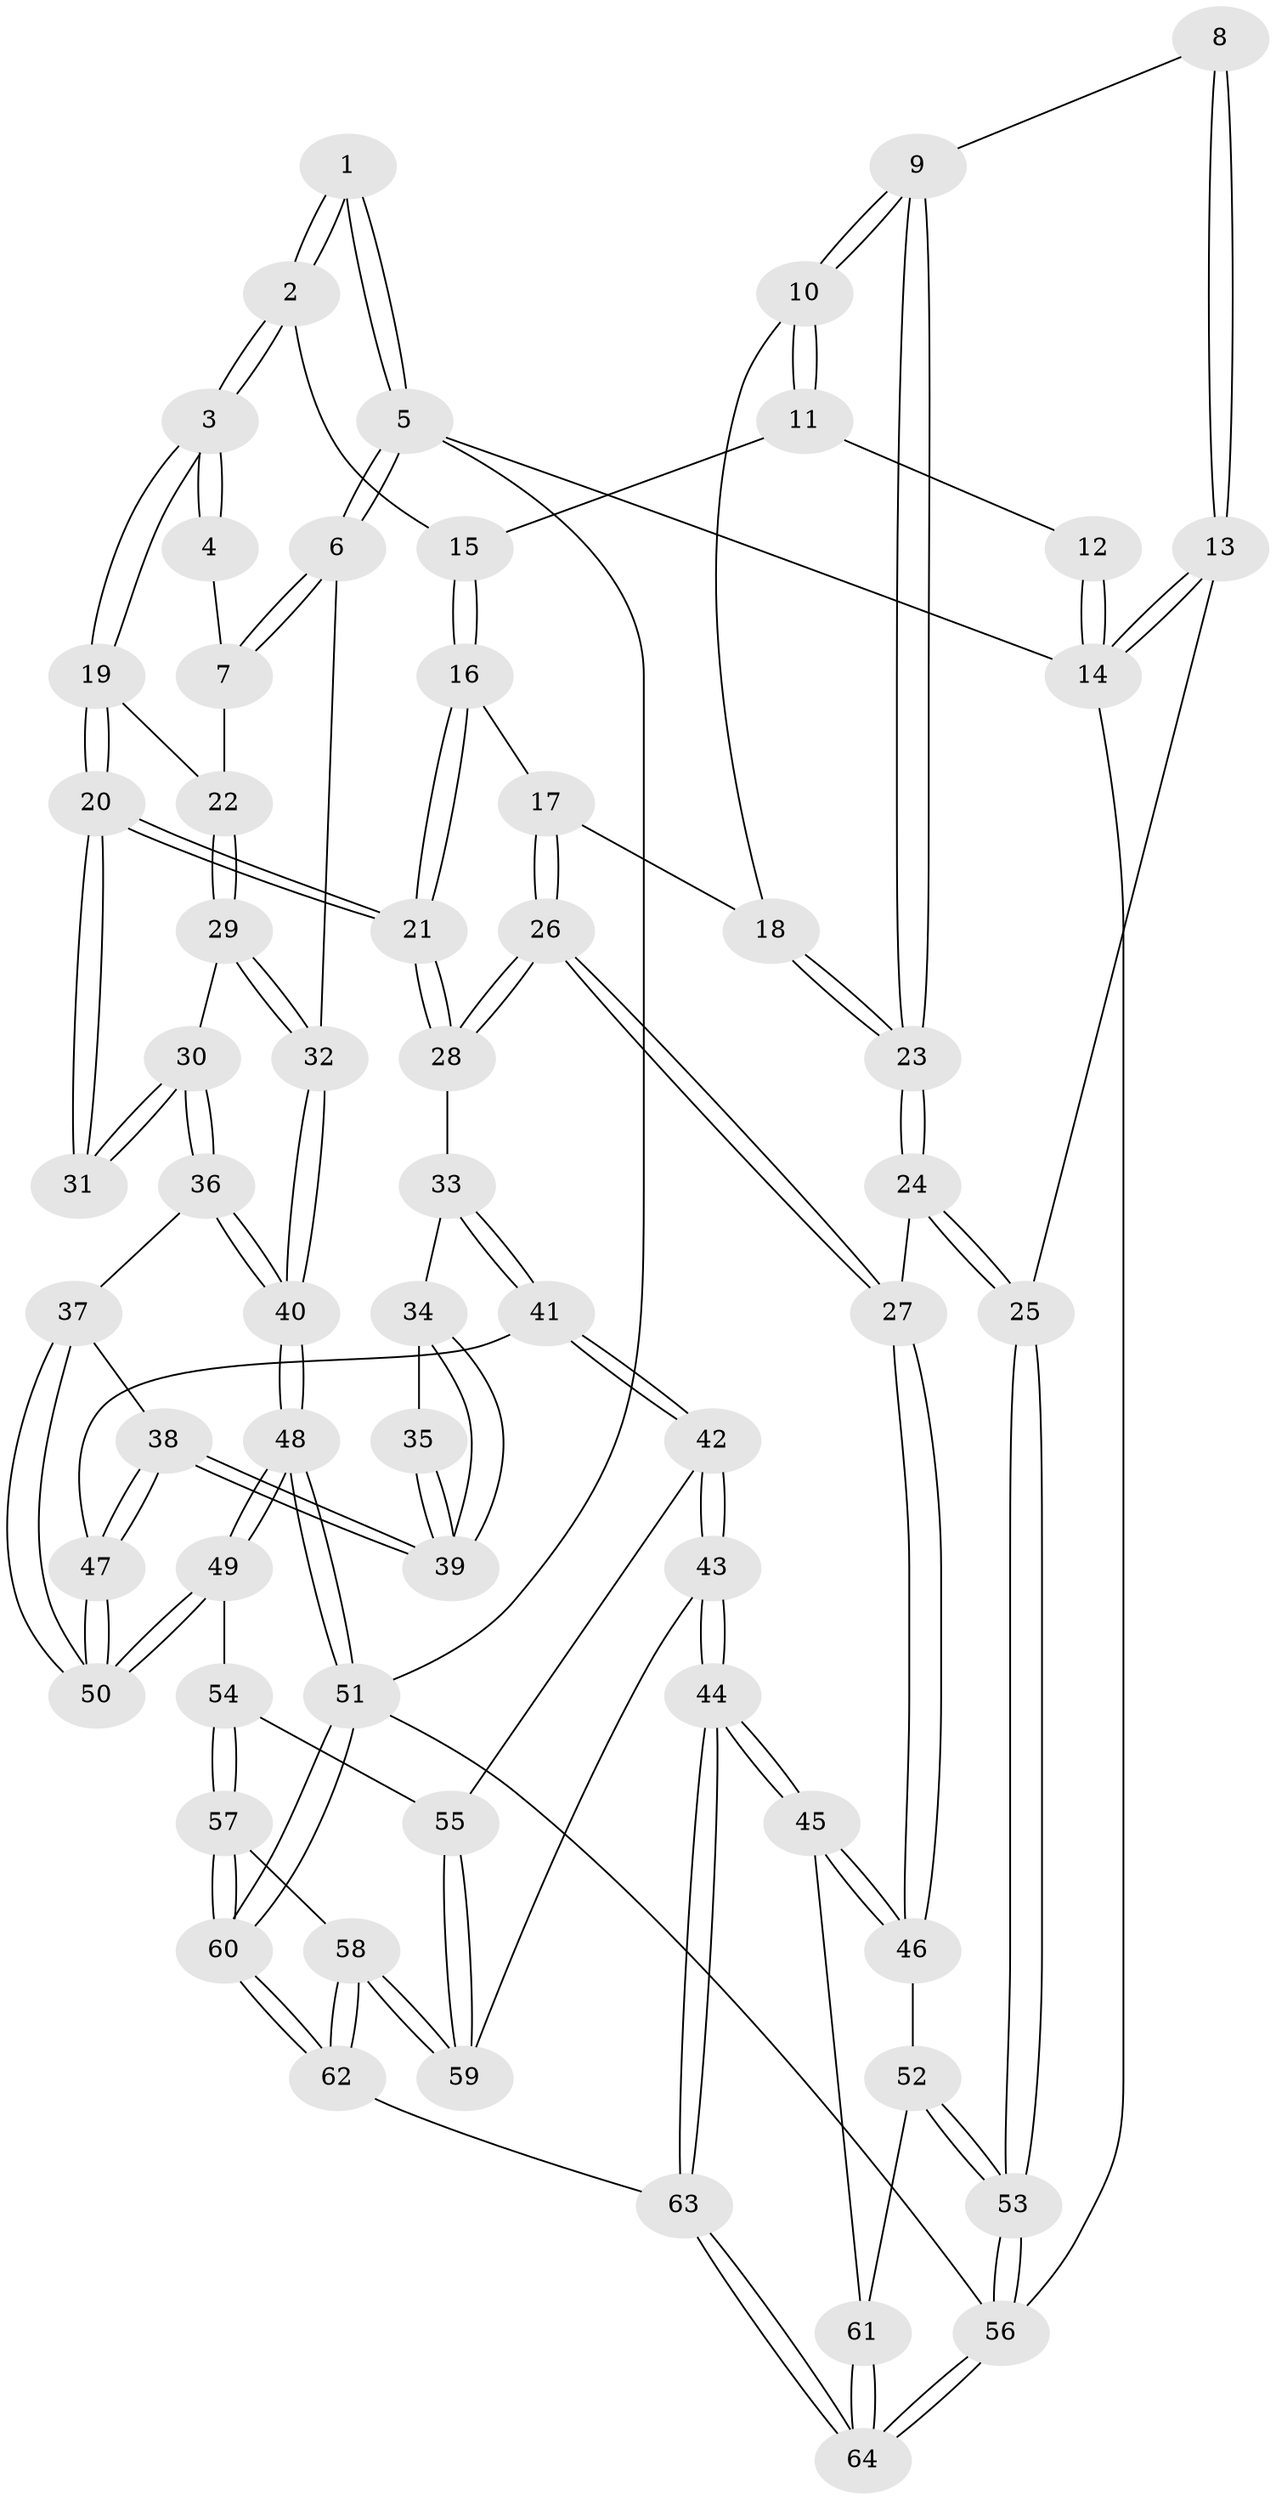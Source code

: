 // coarse degree distribution, {3: 0.34615384615384615, 2: 0.07692307692307693, 5: 0.11538461538461539, 4: 0.4230769230769231, 6: 0.038461538461538464}
// Generated by graph-tools (version 1.1) at 2025/38/03/04/25 23:38:31]
// undirected, 64 vertices, 157 edges
graph export_dot {
  node [color=gray90,style=filled];
  1 [pos="+1+0"];
  2 [pos="+0.5576058256477099+0.020928717367330683"];
  3 [pos="+0.6194543277583796+0.11140880562115126"];
  4 [pos="+0.9143945131162826+0.223714597600266"];
  5 [pos="+1+0"];
  6 [pos="+1+0.3046261413704942"];
  7 [pos="+0.9375358404619819+0.2443088330530464"];
  8 [pos="+0.14417356052961267+0.24183132596378257"];
  9 [pos="+0.21168503249041443+0.27136788340410994"];
  10 [pos="+0.3434191544336311+0.20840209503987342"];
  11 [pos="+0.5187735674025372+0.01679506196641266"];
  12 [pos="+0+0"];
  13 [pos="+0+0.3796732915446714"];
  14 [pos="+0+0"];
  15 [pos="+0.5257782431884946+0.018321314606590363"];
  16 [pos="+0.461881493049283+0.3591545138807223"];
  17 [pos="+0.3864423841515183+0.37824386493997525"];
  18 [pos="+0.36054715586531955+0.33943727336494456"];
  19 [pos="+0.6299795332402115+0.16795079694235898"];
  20 [pos="+0.660394231706093+0.41423922422068893"];
  21 [pos="+0.5197288725161335+0.4836855602093691"];
  22 [pos="+0.8605521035700676+0.3603263893053573"];
  23 [pos="+0.20438418952970558+0.49069792943047547"];
  24 [pos="+0.19084718777042398+0.5613776364956188"];
  25 [pos="+0+0.5702654350554381"];
  26 [pos="+0.3870848057963116+0.5391558588380332"];
  27 [pos="+0.2676566435982268+0.6044083958708244"];
  28 [pos="+0.4843616228995429+0.5199939413435978"];
  29 [pos="+0.8568262107464173+0.36912949571172154"];
  30 [pos="+0.7792486390087996+0.48110591737669833"];
  31 [pos="+0.7068363696735434+0.4489847735477154"];
  32 [pos="+1+0.506033189978238"];
  33 [pos="+0.49649318593872527+0.5377432534204963"];
  34 [pos="+0.6042065063766581+0.5955516526684985"];
  35 [pos="+0.6609493201662137+0.5446359771408754"];
  36 [pos="+0.8181590677747703+0.532651732098814"];
  37 [pos="+0.7984287410911565+0.5900603680653727"];
  38 [pos="+0.6443053490817093+0.6793437382480789"];
  39 [pos="+0.640690629290711+0.6617709841644758"];
  40 [pos="+1+0.573545766994804"];
  41 [pos="+0.5722075793255988+0.7320981199936889"];
  42 [pos="+0.5256767419549361+0.8238708472997194"];
  43 [pos="+0.5026409541834596+0.839477574905965"];
  44 [pos="+0.4783365861016589+0.8512786368738424"];
  45 [pos="+0.39659519168671153+0.8141724427507534"];
  46 [pos="+0.27634006771102265+0.6301731362709354"];
  47 [pos="+0.6423608786368705+0.6828878334230335"];
  48 [pos="+1+0.8420099817384509"];
  49 [pos="+0.8271139778224461+0.8089837832892471"];
  50 [pos="+0.8262001260085642+0.8067595959873948"];
  51 [pos="+1+1"];
  52 [pos="+0.12333260349248576+0.8841240944264123"];
  53 [pos="+0+0.920307206429771"];
  54 [pos="+0.7950638468661281+0.8392880184460029"];
  55 [pos="+0.7476545023588733+0.8503501784366316"];
  56 [pos="+0+1"];
  57 [pos="+0.7994246878284479+0.9232263875309883"];
  58 [pos="+0.6879085715501041+1"];
  59 [pos="+0.6844459543333119+0.970916814555334"];
  60 [pos="+0.8937126062471296+1"];
  61 [pos="+0.2406234389366927+0.9344189911062204"];
  62 [pos="+0.6626831308481133+1"];
  63 [pos="+0.4970669466037947+1"];
  64 [pos="+0.25092836547030173+1"];
  1 -- 2;
  1 -- 2;
  1 -- 5;
  1 -- 5;
  2 -- 3;
  2 -- 3;
  2 -- 15;
  3 -- 4;
  3 -- 4;
  3 -- 19;
  3 -- 19;
  4 -- 7;
  5 -- 6;
  5 -- 6;
  5 -- 14;
  5 -- 51;
  6 -- 7;
  6 -- 7;
  6 -- 32;
  7 -- 22;
  8 -- 9;
  8 -- 13;
  8 -- 13;
  9 -- 10;
  9 -- 10;
  9 -- 23;
  9 -- 23;
  10 -- 11;
  10 -- 11;
  10 -- 18;
  11 -- 12;
  11 -- 15;
  12 -- 14;
  12 -- 14;
  13 -- 14;
  13 -- 14;
  13 -- 25;
  14 -- 56;
  15 -- 16;
  15 -- 16;
  16 -- 17;
  16 -- 21;
  16 -- 21;
  17 -- 18;
  17 -- 26;
  17 -- 26;
  18 -- 23;
  18 -- 23;
  19 -- 20;
  19 -- 20;
  19 -- 22;
  20 -- 21;
  20 -- 21;
  20 -- 31;
  20 -- 31;
  21 -- 28;
  21 -- 28;
  22 -- 29;
  22 -- 29;
  23 -- 24;
  23 -- 24;
  24 -- 25;
  24 -- 25;
  24 -- 27;
  25 -- 53;
  25 -- 53;
  26 -- 27;
  26 -- 27;
  26 -- 28;
  26 -- 28;
  27 -- 46;
  27 -- 46;
  28 -- 33;
  29 -- 30;
  29 -- 32;
  29 -- 32;
  30 -- 31;
  30 -- 31;
  30 -- 36;
  30 -- 36;
  32 -- 40;
  32 -- 40;
  33 -- 34;
  33 -- 41;
  33 -- 41;
  34 -- 35;
  34 -- 39;
  34 -- 39;
  35 -- 39;
  35 -- 39;
  36 -- 37;
  36 -- 40;
  36 -- 40;
  37 -- 38;
  37 -- 50;
  37 -- 50;
  38 -- 39;
  38 -- 39;
  38 -- 47;
  38 -- 47;
  40 -- 48;
  40 -- 48;
  41 -- 42;
  41 -- 42;
  41 -- 47;
  42 -- 43;
  42 -- 43;
  42 -- 55;
  43 -- 44;
  43 -- 44;
  43 -- 59;
  44 -- 45;
  44 -- 45;
  44 -- 63;
  44 -- 63;
  45 -- 46;
  45 -- 46;
  45 -- 61;
  46 -- 52;
  47 -- 50;
  47 -- 50;
  48 -- 49;
  48 -- 49;
  48 -- 51;
  48 -- 51;
  49 -- 50;
  49 -- 50;
  49 -- 54;
  51 -- 60;
  51 -- 60;
  51 -- 56;
  52 -- 53;
  52 -- 53;
  52 -- 61;
  53 -- 56;
  53 -- 56;
  54 -- 55;
  54 -- 57;
  54 -- 57;
  55 -- 59;
  55 -- 59;
  56 -- 64;
  56 -- 64;
  57 -- 58;
  57 -- 60;
  57 -- 60;
  58 -- 59;
  58 -- 59;
  58 -- 62;
  58 -- 62;
  60 -- 62;
  60 -- 62;
  61 -- 64;
  61 -- 64;
  62 -- 63;
  63 -- 64;
  63 -- 64;
}
